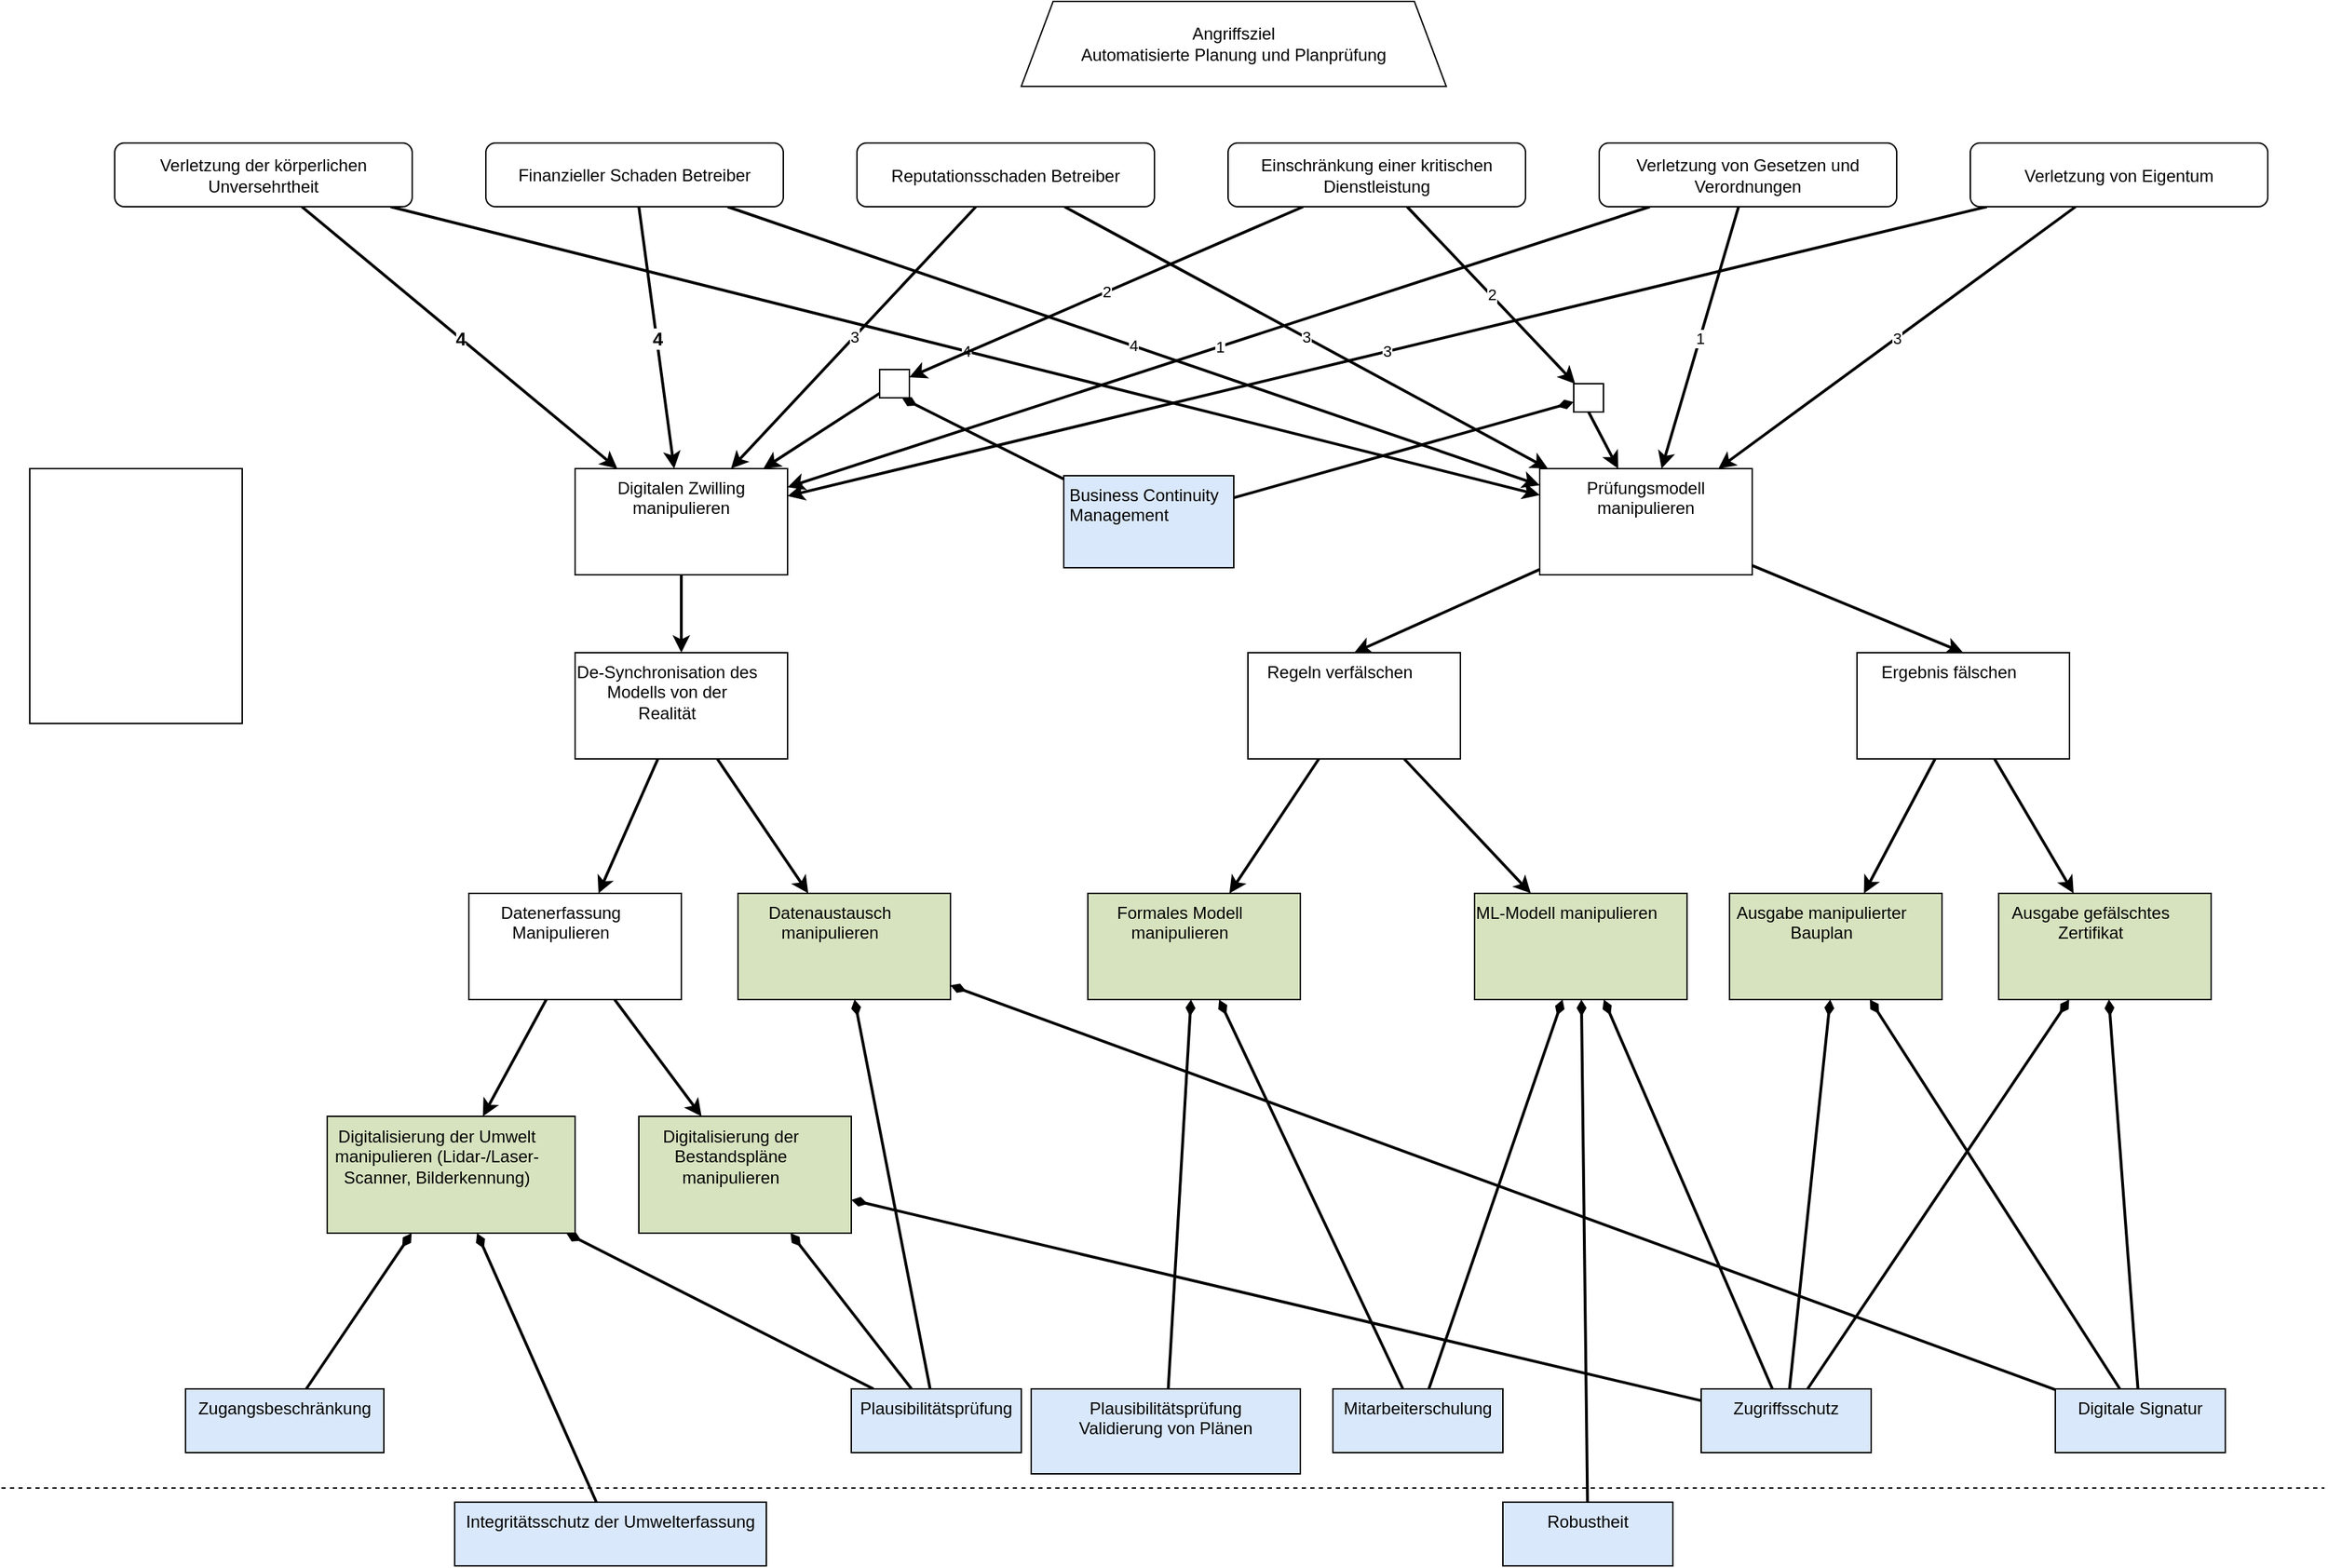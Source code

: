 <mxfile compressed="false" version="22.1.16" type="device">
  <diagram id="zNMCXYOBYckHPa1j1fsk" name="Seite-1">
    <mxGraphModel dx="1434" dy="836" grid="1" gridSize="10" guides="1" tooltips="1" connect="1" arrows="1" fold="1" page="1" pageScale="1" pageWidth="827" pageHeight="1169" math="0" shadow="0">
      <root>
        <object tooltip="" id="0">
          <ag_global_attributes>
            <ag_global_attribute name="Resources" value="" iconName="hammer" min="0" max="5" />
            <ag_global_attribute name="Knowledge" value="" iconName="lightbulb" min="0" max="5" />
            <ag_global_attribute name="Location" value="" iconName="map_pin_ellipse" min="0" max="1" />
            <ag_global_attribute name="Impact" value="" iconName="flame" min="0" max="5" />
          </ag_global_attributes>
          <ag_attributes />
          <ag_computed_attributes />
          <ag_aggregation_functions>
            <ag_aggregation_function name="default" id="6b1d22791hih8" default="activity_w;link" fn="function (collection) { &#xa;    var result = null; &#xa;    if (collection.childAttributes.length == 1) { &#xa;        result = collection.childAttributes[0].attributes;&#xa;        result._marking = collection.childAttributes[0].id;&#xa;    } else { &#xa;        var candidates = []; &#xa;        var worstValue = 0; &#xa;        collection.childAttributes.forEach(function(child) { &#xa;            var value = parseInt(child.computedAttribute); &#xa;            if (value &gt; worstValue) { &#xa;                worstValue = value; &#xa;                candidates = []; &#xa;                candidates.push(child); &#xa;            } else if (value == worstValue) { &#xa;                candidates.push(child); &#xa;            } &#xa;        }); &#xa;        var tiebreaker = function(candidates, name, max) { &#xa;            var min_value = max; &#xa;            candidates.forEach(function(node) { &#xa;                min_value = Math.min(min_value, node.attributes[name]); &#xa;            }); &#xa;            result = []; &#xa;            candidates.forEach(function(node) { &#xa;                if (node.attributes[name] == min_value) { &#xa;                    result.push(node); &#xa;                } &#xa;            }); &#xa;            return result; &#xa;        }; &#xa;        if (candidates.length &gt; 1) { &#xa;            candidates = tiebreaker(candidates, &quot;Resources&quot;, collection.globalAttributes[&quot;Resources&quot;].max); &#xa;            if (candidates.length &gt; 1) { &#xa;                candidates = tiebreaker(candidates, &quot;Knowledge&quot;, collection.globalAttributes[&quot;Knowledge&quot;].max); &#xa;            } &#xa;        } &#xa;        result = candidates[0].attributes;&#xa;        result._marking = candidates[0].id;&#xa;    } &#xa;    return result; &#xa;}" />
            <ag_aggregation_function name="AND" id="gf0d4f199018" default="and" fn="function (collection) { &#xa;    var result = {}; &#xa;    var ids = [];&#xa;    collection.childAttributes.forEach(function(child) { &#xa;    for (var attribute in child.attributes) { &#xa;            if (attribute in result) { &#xa;                result[attribute] += parseInt(child.attributes[attribute]); &#xa;            } else { &#xa;                result[attribute] = parseInt(child.attributes[attribute]); &#xa;            } &#xa;        }&#xa;        ids.push(child.id);&#xa;    }); &#xa;    for (var attribute in result) { &#xa;        if (attribute in collection.globalAttributes) { &#xa;            result[attribute] = Math.min(collection.globalAttributes[attribute].max, result[attribute]); &#xa;        } &#xa;    }&#xa;    result._marking = ids.join(&quot;;&quot;);&#xa;    return result; &#xa;}" />
            <ag_aggregation_function name="Security Control" id="73f575i0ghij5" default="activity_g;activity_y" fn="function (collection) { &#xa;    var result = {}; &#xa;    for (var attribute in collection.localAttributes) { &#xa;        result[attribute] = parseInt(collection.localAttributes[attribute]); &#xa;    } &#xa;    collection.childAttributes.forEach(function(child) { &#xa;        for (var attribute in child.attributes) { &#xa;            if (attribute in collection.globalAttributes) { &#xa;                if (attribute in result) { &#xa;                    result[attribute] += parseInt(child.attributes[attribute]); &#xa;                } &#xa;            } &#xa;        } &#xa;    }); &#xa;    for (var attribute in result) { &#xa;        if (attribute in collection.globalAttributes) { &#xa;            result[attribute] = Math.min(collection.globalAttributes[attribute].max, result[attribute]); &#xa;        } &#xa;    } &#xa;    return result; &#xa;}" />
            <ag_aggregation_function name="Risk" id="egf49jfgj408" default="consequence" fn="function (collection) {  &#xa;    var maxRisk = &quot;L&quot;; &#xa;    var matrix = [ &#xa;        [&quot;L&quot;, &quot;L&quot;, &quot;L&quot;, &quot;L&quot;, &quot;L&quot;], &#xa;        [&quot;L&quot;, &quot;L&quot;, &quot;M&quot;, &quot;M&quot;, &quot;M&quot;], &#xa;        [&quot;L&quot;, &quot;M&quot;, &quot;M&quot;, &quot;S&quot;, &quot;S&quot;], &#xa;        [&quot;L&quot;, &quot;M&quot;, &quot;S&quot;, &quot;V&quot;, &quot;V&quot;], &#xa;        [&quot;L&quot;, &quot;M&quot;, &quot;S&quot;, &quot;V&quot;, &quot;V&quot;], &#xa;    ];&#xa;    var updatedImpacts = [];&#xa;    var ids = [];&#xa; &#xa;    var compareRisk = function(risk1, risk2) { &#xa;        /*&#xa;        * Returns:&#xa;        *  - Null: if one of the parameters is not a character representing a risk&#xa;        *  - Negativ integer: if risk1 &lt; risk2&#xa;        *  - Zero: if risks are equal&#xa;        *  - Positive integer: if risk1 &gt; risk2&#xa;        */&#xa;        var values = [&quot;L&quot;, &quot;M&quot;, &quot;S&quot;, &quot;V&quot;]; &#xa;        var index_risk1 = values.indexOf(risk1); &#xa;        var index_risk2 = values.indexOf(risk2); &#xa; &#xa;        if (index_risk1 == -1 || index_risk2 == -1) { &#xa;            return null; &#xa;        } &#xa;        return index_risk1 - index_risk2; &#xa; &#xa;    } &#xa;     &#xa;    collection.childAttributes.forEach(function(child) {  &#xa;        var impact = 1;  &#xa;        if (child.edgeWeight !== null) {  &#xa;            impact = parseInt(child.edgeWeight);  &#xa;        }&#xa;        var _impact = parseInt(child.attributes._impact) || 0;&#xa;        impact = Math.max(impact - _impact, 1);&#xa;        updatedImpacts.push(child.id + &#39;:&#39; + impact);&#xa;        var af = parseInt(child.computedAttribute) || parseInt(child.attributes._af);&#xa;        risk = matrix[af - 1][impact - 1];&#xa;        result = compareRisk(risk, maxRisk);&#xa;        if (result &gt; 0) { &#xa;            maxRisk = risk;&#xa;            ids = [child.id];&#xa;        } else if (result == 0){&#xa;            ids.push(child.id);&#xa;        }&#xa;    });  &#xa;  &#xa;    var result = {&#39;_risk&#39;: maxRisk, &quot;_marking&quot;: ids.join(&quot;;&quot;)};&#xa;    if (updatedImpacts.length &gt; 0) {&#xa;        result._weight = updatedImpacts.join(&#39;;&#39;);&#xa;    }&#xa;    return result;&#xa;}" />
            <ag_aggregation_function name="Impact" id="397423adceb0f" default="" fn="function(collection) {&#xa;    var impact = 0;&#xa;    var result = {}&#xa;    &#xa;    collection.childAttributes.forEach(function(child) {&#xa;        if (&quot;Impact&quot; in child.attributes) {&#xa;            impact += parseInt(child.attributes[&quot;Impact&quot;]);&#xa;        } else if (&quot;Resources&quot; in child.attributes &amp;&amp; &quot;Knowledge&quot; in child.attributes &amp;&amp; &quot;Location&quot; in child.attributes) {&#xa;            result._af = child.computedAttribute&#xa;            result._marking = child.id;&#xa;        }&#xa;    });&#xa;    result._impact = Math.min(impact, collection.globalAttributes[&quot;Impact&quot;].max);&#xa;    &#xa;    return result;&#xa;}" />
          </ag_aggregation_functions>
          <ag_computed_attributes_functions>
            <ag_computed_attributes_function name="default" id="dbg60ff69g9a" default="activity_w;activity_g;activity_y" fn="function (collection) { &#xa;    var colorMatrix = {&#xa;        5: {&quot;fillColor&quot;: &quot;#cc0000&quot;, &quot;fontColor&quot;: &quot;#ffffff&quot;},&#xa;        4: {&quot;fillColor&quot;: &quot;#ff4000&quot;, &quot;fontColor&quot;: &quot;#ffffff&quot;},&#xa;        3: {&quot;fillColor&quot;: &quot;#ffdd00&quot;, &quot;fontColor&quot;: &quot;#000000&quot;},&#xa;        2: {&quot;fillColor&quot;: &quot;#d4ff00&quot;, &quot;fontColor&quot;: &quot;#000000&quot;},&#xa;        1: {&quot;fillColor&quot;: &quot;#40ff00&quot;, &quot;fontColor&quot;: &quot;#000000&quot;}&#xa;    }&#xa;    var matrix = [ &#xa;        [5, 5, 4, 3, 2], &#xa;        [5, 4, 4, 3, 2], &#xa;        [5, 4, 4, 3, 2], &#xa;        [4, 3, 3, 2, 1], &#xa;        [3, 2, 2, 1, 1], &#xa;    ];&#xa;    var result = {};&#xa;    &#xa;    if (&quot;Knowledge&quot; in collection.cellAttributes &amp;&amp; &quot;Resources&quot; in collection.cellAttributes) {&#xa;        var knowledgeIndex = parseInt(collection.cellAttributes[&quot;Knowledge&quot;]) - 1; &#xa;        var resourcesIndex = parseInt(collection.cellAttributes[&quot;Resources&quot;]) - 1;&#xa;        &#xa;        var value = Math.min(5, &#xa;            Math.max(collection.globalAttributes[&quot;Location&quot;].max, &#xa;                Math.max( matrix[knowledgeIndex][resourcesIndex] - parseInt(collection.cellAttributes[&quot;Location&quot;])) &#xa;            ));&#xa;        result = colorMatrix[value] || result;&#xa;        result[&quot;value&quot;] = value;&#xa;    }&#xa;    &#xa;    return result;&#xa;}" />
            <ag_computed_attributes_function name="Risk" id="6c831697g9i0a" default="" fn="function(collection){&#xa;    var riskMatrix = {&#xa;        &quot;V&quot;: {&quot;fillColor&quot;: &quot;#cc0000&quot;, &quot;fontColor&quot;: &quot;#ffffff&quot;},&#xa;        &quot;S&quot;: {&quot;fillColor&quot;: &quot;#ff4000&quot;, &quot;fontColor&quot;: &quot;#ffffff&quot;},&#xa;        &quot;M&quot;: {&quot;fillColor&quot;: &quot;#ffdd00&quot;, &quot;fontColor&quot;: &quot;#000000&quot;},&#xa;        &quot;L&quot;: {&quot;fillColor&quot;: &quot;#40ff00&quot;, &quot;fontColor&quot;: &quot;#000000&quot;},&#xa;    };&#xa;    var result = {};&#xa;    &#xa;    if (&quot;_risk&quot; in collection.cellAttributes) {&#xa;        var risk = collection.cellAttributes[&quot;_risk&quot;];&#xa;        result = riskMatrix[risk] || result;&#xa;        result[&quot;value&quot;] = risk;&#xa;    }&#xa;    &#xa;    return result; &#xa;}" />
          </ag_computed_attributes_functions>
          <mxCell />
        </object>
        <object tooltip="" id="1">
          <ag_attributes />
          <ag_computed_attributes />
          <mxCell parent="0" />
        </object>
        <object label="Angriffsziel&#xa;Automatisierte Planung und Planprüfung" id="-ZSPk6_3D4UuBSjLZNT9-1">
          <ag_attributes />
          <ag_computed_attributes />
          <mxCell style="whiteSpace=wrap;shape=trapezoid;size=0.075;" parent="1" vertex="1">
            <mxGeometry x="730" y="20" width="300" height="60" as="geometry" />
          </mxCell>
        </object>
        <object label="4" id="-ZSPk6_3D4UuBSjLZNT9-7">
          <ag_attributes />
          <ag_computed_attributes />
          <mxCell style="rounded=0;orthogonalLoop=1;jettySize=auto;html=1;strokeWidth=2;fontSize=13;fontStyle=1;strokeColor=#000000;" parent="1" source="-ZSPk6_3D4UuBSjLZNT9-5" target="-ZSPk6_3D4UuBSjLZNT9-6" edge="1">
            <mxGeometry relative="1" as="geometry" />
          </mxCell>
        </object>
        <object label="4" id="4FoC0Xb7QVFsULFS3Stp-19">
          <ag_attributes />
          <ag_computed_attributes />
          <mxCell style="edgeStyle=none;rounded=0;orthogonalLoop=1;jettySize=auto;html=1;strokeWidth=2;strokeColor=#000000;" parent="1" source="-ZSPk6_3D4UuBSjLZNT9-5" target="4FoC0Xb7QVFsULFS3Stp-8" edge="1">
            <mxGeometry relative="1" as="geometry" />
          </mxCell>
        </object>
        <object label="Verletzung der körperlichen Unversehrtheit" id="-ZSPk6_3D4UuBSjLZNT9-5">
          <ag_aggregation_function_reference ag_aggregation_function_reference="egf49jfgj408" />
          <ag_computed_attributes_function_reference ag_computed_attributes_function_reference="6c831697g9i0a" />
          <ag_attributes _risk="L" _marking="-ZSPk6_3D4UuBSjLZNT9-6;4FoC0Xb7QVFsULFS3Stp-8" _weight="-ZSPk6_3D4UuBSjLZNT9-6:4;4FoC0Xb7QVFsULFS3Stp-8:4" />
          <ag_computed_attributes fillColor="#40ff00" fontColor="#000000" value="L" />
          <mxCell style="shape=attackgraphs.node;rounded=1;whiteSpace=wrap;" parent="1" vertex="1">
            <mxGeometry x="90" y="120" width="210" height="45" as="geometry" />
          </mxCell>
        </object>
        <object id="-ZSPk6_3D4UuBSjLZNT9-2">
          <ag_attributes />
          <ag_computed_attributes />
          <mxCell style="rounded=0;orthogonalLoop=1;jettySize=auto;html=1;strokeWidth=2;strokeColor=#000000;" parent="1" source="4FoC0Xb7QVFsULFS3Stp-9" target="-ZSPk6_3D4UuBSjLZNT9-9" edge="1">
            <mxGeometry relative="1" as="geometry">
              <mxPoint x="850" y="390" as="sourcePoint" />
              <mxPoint x="1125" y="660" as="targetPoint" />
            </mxGeometry>
          </mxCell>
        </object>
        <object id="-ZSPk6_3D4UuBSjLZNT9-3">
          <ag_attributes />
          <ag_computed_attributes />
          <mxCell style="edgeStyle=none;rounded=0;orthogonalLoop=1;jettySize=auto;html=1;strokeWidth=2;strokeColor=#000000;" parent="1" source="-ZSPk6_3D4UuBSjLZNT9-6" target="-ZSPk6_3D4UuBSjLZNT9-10" edge="1">
            <mxGeometry relative="1" as="geometry" />
          </mxCell>
        </object>
        <object label="Digitalen Zwilling manipulieren" id="-ZSPk6_3D4UuBSjLZNT9-6">
          <ag_aggregation_function_reference ag_aggregation_function_reference="6b1d22791hih8" />
          <ag_computed_attributes_function_reference ag_computed_attributes_function_reference="dbg60ff69g9a" />
          <ag_attributes label="NaN" Resources="5" Knowledge="5" Location="1" _marking="-ZSPk6_3D4UuBSjLZNT9-10" />
          <ag_computed_attributes fillColor="#40ff00" fontColor="#000000" value="1" />
          <mxCell style="shape=attackgraphs.node;whiteSpace=wrap;verticalAlign=top;" parent="1" vertex="1">
            <mxGeometry x="415" y="350" width="150" height="75" as="geometry" />
          </mxCell>
        </object>
        <object id="pGx4nGiqQ51gGt1jWvF4-18">
          <ag_attributes />
          <ag_computed_attributes />
          <mxCell style="edgeStyle=none;rounded=0;orthogonalLoop=1;jettySize=auto;html=1;strokeWidth=2;startArrow=diamondThin;startFill=1;endArrow=none;endFill=0;strokeColor=#000000;" parent="1" source="-ZSPk6_3D4UuBSjLZNT9-9" target="pGx4nGiqQ51gGt1jWvF4-17" edge="1">
            <mxGeometry relative="1" as="geometry" />
          </mxCell>
        </object>
        <object id="pGx4nGiqQ51gGt1jWvF4-19">
          <ag_attributes />
          <ag_computed_attributes />
          <mxCell style="edgeStyle=none;rounded=0;orthogonalLoop=1;jettySize=auto;html=1;strokeWidth=2;startArrow=diamondThin;startFill=1;endArrow=none;endFill=0;strokeColor=#000000;" parent="1" source="-ZSPk6_3D4UuBSjLZNT9-9" target="VVgaZvm0cS7WgkDVir1b-3" edge="1">
            <mxGeometry relative="1" as="geometry" />
          </mxCell>
        </object>
        <object id="pGx4nGiqQ51gGt1jWvF4-20">
          <ag_attributes />
          <ag_computed_attributes />
          <mxCell style="edgeStyle=none;rounded=0;orthogonalLoop=1;jettySize=auto;html=1;strokeWidth=2;startArrow=diamondThin;startFill=1;endArrow=none;endFill=0;strokeColor=#000000;" parent="1" source="-ZSPk6_3D4UuBSjLZNT9-9" target="pGx4nGiqQ51gGt1jWvF4-16" edge="1">
            <mxGeometry relative="1" as="geometry" />
          </mxCell>
        </object>
        <object label="ML-Modell manipulieren" Resources="4" Knowledge="4" Location="0" id="-ZSPk6_3D4UuBSjLZNT9-9">
          <ag_aggregation_function_reference ag_aggregation_function_reference="73f575i0ghij5" />
          <ag_computed_attributes_function_reference ag_computed_attributes_function_reference="dbg60ff69g9a" />
          <ag_attributes label="NaN" Resources="5" Knowledge="5" Location="0" />
          <ag_computed_attributes fillColor="#40ff00" fontColor="#000000" value="1" />
          <mxCell style="shape=attackgraphs.node;fillColor=#D7E3BF;verticalAlign=top;spacingRight=20;" parent="1" vertex="1">
            <mxGeometry x="1050" y="650" width="150" height="75" as="geometry" />
          </mxCell>
        </object>
        <object id="-ZSPk6_3D4UuBSjLZNT9-17">
          <ag_attributes />
          <ag_computed_attributes />
          <mxCell style="edgeStyle=none;rounded=0;orthogonalLoop=1;jettySize=auto;html=1;strokeWidth=2;strokeColor=#000000;" parent="1" source="-ZSPk6_3D4UuBSjLZNT9-10" target="4FoC0Xb7QVFsULFS3Stp-5" edge="1">
            <mxGeometry relative="1" as="geometry">
              <mxPoint x="450" y="690" as="targetPoint" />
            </mxGeometry>
          </mxCell>
        </object>
        <object id="4FoC0Xb7QVFsULFS3Stp-7">
          <ag_attributes />
          <ag_computed_attributes />
          <mxCell style="rounded=0;orthogonalLoop=1;jettySize=auto;html=1;strokeWidth=2;strokeColor=#000000;" parent="1" source="-ZSPk6_3D4UuBSjLZNT9-10" target="4FoC0Xb7QVFsULFS3Stp-6" edge="1">
            <mxGeometry relative="1" as="geometry">
              <mxPoint x="600" y="660" as="targetPoint" />
            </mxGeometry>
          </mxCell>
        </object>
        <object label="De-Synchronisation des Modells von der Realität" id="-ZSPk6_3D4UuBSjLZNT9-10">
          <ag_aggregation_function_reference ag_aggregation_function_reference="6b1d22791hih8" />
          <ag_computed_attributes_function_reference ag_computed_attributes_function_reference="dbg60ff69g9a" />
          <ag_attributes label="NaN" Resources="5" Knowledge="5" Location="1" _marking="4FoC0Xb7QVFsULFS3Stp-5" />
          <ag_computed_attributes fillColor="#40ff00" fontColor="#000000" value="1" />
          <mxCell style="shape=attackgraphs.node;whiteSpace=wrap;verticalAlign=top;spacingRight=20;" parent="1" vertex="1">
            <mxGeometry x="415" y="480" width="150" height="75" as="geometry" />
          </mxCell>
        </object>
        <object id="pGx4nGiqQ51gGt1jWvF4-6">
          <ag_attributes />
          <ag_computed_attributes />
          <mxCell style="edgeStyle=none;rounded=0;orthogonalLoop=1;jettySize=auto;html=1;strokeWidth=2;startArrow=diamondThin;startFill=1;endArrow=none;endFill=0;strokeColor=#000000;" parent="1" source="-ZSPk6_3D4UuBSjLZNT9-11" target="VVgaZvm0cS7WgkDVir1b-3" edge="1">
            <mxGeometry relative="1" as="geometry" />
          </mxCell>
        </object>
        <object id="pGx4nGiqQ51gGt1jWvF4-11">
          <ag_attributes />
          <ag_computed_attributes />
          <mxCell style="edgeStyle=none;rounded=0;orthogonalLoop=1;jettySize=auto;html=1;strokeWidth=2;startArrow=diamondThin;startFill=1;endArrow=none;endFill=0;strokeColor=#000000;" parent="1" source="-ZSPk6_3D4UuBSjLZNT9-11" target="VVgaZvm0cS7WgkDVir1b-1" edge="1">
            <mxGeometry relative="1" as="geometry" />
          </mxCell>
        </object>
        <object label="Digitalisierung der Bestandspläne manipulieren" Resources="2" Knowledge="3" Location="1" id="-ZSPk6_3D4UuBSjLZNT9-11">
          <ag_aggregation_function_reference ag_aggregation_function_reference="73f575i0ghij5" />
          <ag_computed_attributes_function_reference ag_computed_attributes_function_reference="dbg60ff69g9a" />
          <ag_attributes label="NaN" Resources="5" Knowledge="5" Location="1" />
          <ag_computed_attributes fillColor="#40ff00" fontColor="#000000" value="1" />
          <mxCell style="shape=attackgraphs.node;fillColor=#D7E3BF;whiteSpace=wrap;verticalAlign=top;spacingRight=20;" parent="1" vertex="1">
            <mxGeometry x="460" y="807.5" width="150" height="82.5" as="geometry" />
          </mxCell>
        </object>
        <object id="pGx4nGiqQ51gGt1jWvF4-4">
          <ag_attributes />
          <ag_computed_attributes />
          <mxCell style="rounded=0;orthogonalLoop=1;jettySize=auto;html=1;strokeWidth=2;startArrow=diamondThin;startFill=1;endArrow=none;endFill=0;strokeColor=#000000;" parent="1" source="-ZSPk6_3D4UuBSjLZNT9-13" target="pGx4nGiqQ51gGt1jWvF4-3" edge="1">
            <mxGeometry relative="1" as="geometry" />
          </mxCell>
        </object>
        <object id="pGx4nGiqQ51gGt1jWvF4-7">
          <ag_attributes />
          <ag_computed_attributes />
          <mxCell style="edgeStyle=none;rounded=0;orthogonalLoop=1;jettySize=auto;html=1;strokeWidth=2;startArrow=diamondThin;startFill=1;endArrow=none;endFill=0;strokeColor=#000000;" parent="1" source="-ZSPk6_3D4UuBSjLZNT9-13" target="pGx4nGiqQ51gGt1jWvF4-2" edge="1">
            <mxGeometry relative="1" as="geometry" />
          </mxCell>
        </object>
        <object id="pGx4nGiqQ51gGt1jWvF4-10">
          <ag_attributes />
          <ag_computed_attributes />
          <mxCell style="edgeStyle=none;rounded=0;orthogonalLoop=1;jettySize=auto;html=1;strokeWidth=2;startArrow=diamondThin;startFill=1;endArrow=none;endFill=0;strokeColor=#000000;" parent="1" source="-ZSPk6_3D4UuBSjLZNT9-13" target="VVgaZvm0cS7WgkDVir1b-1" edge="1">
            <mxGeometry relative="1" as="geometry" />
          </mxCell>
        </object>
        <object label="Digitalisierung der Umwelt manipulieren (Lidar-/Laser-Scanner, Bilderkennung)" Resources="3" Knowledge="3" Location="1" id="-ZSPk6_3D4UuBSjLZNT9-13">
          <ag_aggregation_function_reference ag_aggregation_function_reference="73f575i0ghij5" />
          <ag_computed_attributes_function_reference ag_computed_attributes_function_reference="dbg60ff69g9a" />
          <ag_attributes label="NaN" Resources="5" Knowledge="5" Location="1" />
          <ag_computed_attributes fillColor="#40ff00" fontColor="#000000" value="1" />
          <mxCell style="shape=attackgraphs.node;fillColor=#D7E3BF;whiteSpace=wrap;verticalAlign=top;spacingRight=20;" parent="1" vertex="1">
            <mxGeometry x="240" y="807.5" width="175" height="82.5" as="geometry" />
          </mxCell>
        </object>
        <object id="-ZSPk6_3D4UuBSjLZNT9-18">
          <ag_attributes />
          <ag_computed_attributes />
          <mxCell style="edgeStyle=none;rounded=0;orthogonalLoop=1;jettySize=auto;html=1;strokeWidth=2;strokeColor=#000000;" parent="1" source="4FoC0Xb7QVFsULFS3Stp-5" target="-ZSPk6_3D4UuBSjLZNT9-11" edge="1">
            <mxGeometry relative="1" as="geometry">
              <mxPoint x="418.636" y="800" as="sourcePoint" />
            </mxGeometry>
          </mxCell>
        </object>
        <object id="-ZSPk6_3D4UuBSjLZNT9-19">
          <ag_attributes />
          <ag_computed_attributes />
          <mxCell style="edgeStyle=none;rounded=0;orthogonalLoop=1;jettySize=auto;html=1;strokeWidth=2;strokeColor=#000000;" parent="1" source="4FoC0Xb7QVFsULFS3Stp-5" target="-ZSPk6_3D4UuBSjLZNT9-13" edge="1">
            <mxGeometry relative="1" as="geometry">
              <mxPoint x="453" y="800" as="sourcePoint" />
            </mxGeometry>
          </mxCell>
        </object>
        <object label="4" id="-ZSPk6_3D4UuBSjLZNT9-27">
          <ag_attributes />
          <ag_computed_attributes />
          <mxCell style="edgeStyle=none;rounded=0;orthogonalLoop=1;jettySize=auto;html=1;strokeWidth=2;fontSize=13;startArrow=none;startFill=0;endArrow=classic;endFill=1;fontStyle=1;strokeColor=#000000;" parent="1" source="-ZSPk6_3D4UuBSjLZNT9-26" target="-ZSPk6_3D4UuBSjLZNT9-6" edge="1">
            <mxGeometry relative="1" as="geometry" />
          </mxCell>
        </object>
        <object label="4" id="4FoC0Xb7QVFsULFS3Stp-20">
          <ag_attributes />
          <ag_computed_attributes />
          <mxCell style="edgeStyle=none;rounded=0;orthogonalLoop=1;jettySize=auto;html=1;strokeWidth=2;strokeColor=#000000;" parent="1" source="-ZSPk6_3D4UuBSjLZNT9-26" target="4FoC0Xb7QVFsULFS3Stp-8" edge="1">
            <mxGeometry relative="1" as="geometry" />
          </mxCell>
        </object>
        <object label="Finanzieller Schaden Betreiber" id="-ZSPk6_3D4UuBSjLZNT9-26">
          <ag_aggregation_function_reference ag_aggregation_function_reference="egf49jfgj408" />
          <ag_computed_attributes_function_reference ag_computed_attributes_function_reference="6c831697g9i0a" />
          <ag_attributes _risk="L" _marking="-ZSPk6_3D4UuBSjLZNT9-6;4FoC0Xb7QVFsULFS3Stp-8" _weight="-ZSPk6_3D4UuBSjLZNT9-6:4;4FoC0Xb7QVFsULFS3Stp-8:4" />
          <ag_computed_attributes fillColor="#40ff00" fontColor="#000000" value="L" />
          <mxCell style="shape=attackgraphs.node;rounded=1;whiteSpace=wrap;" parent="1" vertex="1">
            <mxGeometry x="352" y="120" width="210" height="45" as="geometry" />
          </mxCell>
        </object>
        <object id="g8WqiLtUgzYV8B5UEu1g-1">
          <ag_global_attributes>
            <ag_global_attribute name="Resources" value="" iconName="hammer" min="0" max="5" />
            <ag_global_attribute name="Knowledge" value="" iconName="lightbulb" min="0" max="5" />
            <ag_global_attribute name="Location" value="" iconName="map_pin_ellipse" min="0" max="1" />
          </ag_global_attributes>
          <ag_attributes />
          <ag_computed_attributes />
          <mxCell style="shape=attackgraphs.iconLegend;" parent="1" vertex="1">
            <mxGeometry x="30" y="350" width="150" height="180" as="geometry" />
          </mxCell>
        </object>
        <object label="3" id="4FoC0Xb7QVFsULFS3Stp-21">
          <ag_attributes />
          <ag_computed_attributes />
          <mxCell style="edgeStyle=none;rounded=0;orthogonalLoop=1;jettySize=auto;html=1;strokeWidth=2;strokeColor=#000000;" parent="1" source="4FoC0Xb7QVFsULFS3Stp-1" target="-ZSPk6_3D4UuBSjLZNT9-6" edge="1">
            <mxGeometry relative="1" as="geometry" />
          </mxCell>
        </object>
        <object label="3" id="4FoC0Xb7QVFsULFS3Stp-22">
          <ag_attributes />
          <ag_computed_attributes />
          <mxCell style="edgeStyle=none;rounded=0;orthogonalLoop=1;jettySize=auto;html=1;strokeWidth=2;strokeColor=#000000;" parent="1" source="4FoC0Xb7QVFsULFS3Stp-1" target="4FoC0Xb7QVFsULFS3Stp-8" edge="1">
            <mxGeometry relative="1" as="geometry" />
          </mxCell>
        </object>
        <object label="Reputationsschaden Betreiber" id="4FoC0Xb7QVFsULFS3Stp-1">
          <ag_aggregation_function_reference ag_aggregation_function_reference="egf49jfgj408" />
          <ag_computed_attributes_function_reference ag_computed_attributes_function_reference="6c831697g9i0a" />
          <ag_attributes _risk="L" _marking="-ZSPk6_3D4UuBSjLZNT9-6;4FoC0Xb7QVFsULFS3Stp-8" _weight="-ZSPk6_3D4UuBSjLZNT9-6:3;4FoC0Xb7QVFsULFS3Stp-8:3" />
          <ag_computed_attributes fillColor="#40ff00" fontColor="#000000" value="L" />
          <mxCell style="shape=attackgraphs.node;rounded=1" parent="1" vertex="1">
            <mxGeometry x="614" y="120" width="210" height="45" as="geometry" />
          </mxCell>
        </object>
        <object label="2" id="4FoC0Xb7QVFsULFS3Stp-23">
          <ag_attributes />
          <ag_computed_attributes />
          <mxCell style="edgeStyle=none;rounded=0;orthogonalLoop=1;jettySize=auto;html=1;strokeWidth=2;strokeColor=#000000;" parent="1" source="4FoC0Xb7QVFsULFS3Stp-2" target="pGx4nGiqQ51gGt1jWvF4-28" edge="1">
            <mxGeometry relative="1" as="geometry" />
          </mxCell>
        </object>
        <object label="2" id="4FoC0Xb7QVFsULFS3Stp-24">
          <ag_attributes />
          <ag_computed_attributes />
          <mxCell style="edgeStyle=none;rounded=0;orthogonalLoop=1;jettySize=auto;html=1;strokeWidth=2;strokeColor=#000000;" parent="1" source="4FoC0Xb7QVFsULFS3Stp-2" target="pGx4nGiqQ51gGt1jWvF4-31" edge="1">
            <mxGeometry relative="1" as="geometry">
              <mxPoint x="880" y="200" as="sourcePoint" />
            </mxGeometry>
          </mxCell>
        </object>
        <object label="Einschränkung einer kritischen Dienstleistung" id="4FoC0Xb7QVFsULFS3Stp-2">
          <ag_aggregation_function_reference ag_aggregation_function_reference="egf49jfgj408" />
          <ag_computed_attributes_function_reference ag_computed_attributes_function_reference="6c831697g9i0a" />
          <ag_attributes _risk="L" _marking="pGx4nGiqQ51gGt1jWvF4-28;pGx4nGiqQ51gGt1jWvF4-31" _weight="pGx4nGiqQ51gGt1jWvF4-28:1;pGx4nGiqQ51gGt1jWvF4-31:1" />
          <ag_computed_attributes fillColor="#40ff00" fontColor="#000000" value="L" />
          <mxCell style="shape=attackgraphs.node;rounded=1;whiteSpace=wrap;" parent="1" vertex="1">
            <mxGeometry x="876" y="120" width="210" height="45" as="geometry" />
          </mxCell>
        </object>
        <object label="1" id="4FoC0Xb7QVFsULFS3Stp-25">
          <ag_attributes />
          <ag_computed_attributes />
          <mxCell style="edgeStyle=none;rounded=0;orthogonalLoop=1;jettySize=auto;html=1;strokeWidth=2;strokeColor=#000000;" parent="1" source="4FoC0Xb7QVFsULFS3Stp-3" target="4FoC0Xb7QVFsULFS3Stp-8" edge="1">
            <mxGeometry relative="1" as="geometry" />
          </mxCell>
        </object>
        <object label="1" id="4FoC0Xb7QVFsULFS3Stp-26">
          <ag_attributes />
          <ag_computed_attributes />
          <mxCell style="edgeStyle=none;rounded=0;orthogonalLoop=1;jettySize=auto;html=1;strokeWidth=2;strokeColor=#000000;" parent="1" source="4FoC0Xb7QVFsULFS3Stp-3" target="-ZSPk6_3D4UuBSjLZNT9-6" edge="1">
            <mxGeometry relative="1" as="geometry" />
          </mxCell>
        </object>
        <object label="Verletzung von Gesetzen und Verordnungen" id="4FoC0Xb7QVFsULFS3Stp-3">
          <ag_aggregation_function_reference ag_aggregation_function_reference="egf49jfgj408" />
          <ag_computed_attributes_function_reference ag_computed_attributes_function_reference="6c831697g9i0a" />
          <ag_attributes _risk="L" _marking="4FoC0Xb7QVFsULFS3Stp-8;-ZSPk6_3D4UuBSjLZNT9-6" _weight="4FoC0Xb7QVFsULFS3Stp-8:1;-ZSPk6_3D4UuBSjLZNT9-6:1" />
          <ag_computed_attributes fillColor="#40ff00" fontColor="#000000" value="L" />
          <mxCell style="shape=attackgraphs.node;rounded=1;whiteSpace=wrap;" parent="1" vertex="1">
            <mxGeometry x="1138" y="120" width="210" height="45" as="geometry" />
          </mxCell>
        </object>
        <object label="3" id="4FoC0Xb7QVFsULFS3Stp-27">
          <ag_attributes />
          <ag_computed_attributes />
          <mxCell style="edgeStyle=none;rounded=0;orthogonalLoop=1;jettySize=auto;html=1;strokeWidth=2;strokeColor=#000000;" parent="1" source="4FoC0Xb7QVFsULFS3Stp-4" target="4FoC0Xb7QVFsULFS3Stp-8" edge="1">
            <mxGeometry relative="1" as="geometry" />
          </mxCell>
        </object>
        <object label="3" id="4FoC0Xb7QVFsULFS3Stp-28">
          <ag_attributes />
          <ag_computed_attributes />
          <mxCell style="edgeStyle=none;rounded=0;orthogonalLoop=1;jettySize=auto;html=1;strokeWidth=2;strokeColor=#000000;" parent="1" source="4FoC0Xb7QVFsULFS3Stp-4" target="-ZSPk6_3D4UuBSjLZNT9-6" edge="1">
            <mxGeometry relative="1" as="geometry" />
          </mxCell>
        </object>
        <object label="Verletzung von Eigentum" id="4FoC0Xb7QVFsULFS3Stp-4">
          <ag_aggregation_function_reference ag_aggregation_function_reference="egf49jfgj408" />
          <ag_computed_attributes_function_reference ag_computed_attributes_function_reference="6c831697g9i0a" />
          <ag_attributes _risk="L" _marking="4FoC0Xb7QVFsULFS3Stp-8;-ZSPk6_3D4UuBSjLZNT9-6" _weight="4FoC0Xb7QVFsULFS3Stp-8:3;-ZSPk6_3D4UuBSjLZNT9-6:3" />
          <ag_computed_attributes fillColor="#40ff00" fontColor="#000000" value="L" />
          <mxCell style="shape=attackgraphs.node;rounded=1" parent="1" vertex="1">
            <mxGeometry x="1400" y="120" width="210" height="45" as="geometry" />
          </mxCell>
        </object>
        <object label="Datenerfassung Manipulieren" id="4FoC0Xb7QVFsULFS3Stp-5">
          <ag_aggregation_function_reference ag_aggregation_function_reference="6b1d22791hih8" />
          <ag_computed_attributes_function_reference ag_computed_attributes_function_reference="dbg60ff69g9a" />
          <ag_attributes label="NaN" Resources="5" Knowledge="5" Location="1" _marking="-ZSPk6_3D4UuBSjLZNT9-11" />
          <ag_computed_attributes fillColor="#40ff00" fontColor="#000000" value="1" />
          <mxCell style="shape=attackgraphs.node;whiteSpace=wrap;verticalAlign=top;spacingRight=20;" parent="1" vertex="1">
            <mxGeometry x="340" y="650" width="150" height="75" as="geometry" />
          </mxCell>
        </object>
        <object id="pGx4nGiqQ51gGt1jWvF4-9">
          <ag_attributes />
          <ag_computed_attributes />
          <mxCell style="edgeStyle=none;rounded=0;orthogonalLoop=1;jettySize=auto;html=1;strokeWidth=2;startArrow=diamondThin;startFill=1;endArrow=none;endFill=0;strokeColor=#000000;" parent="1" source="4FoC0Xb7QVFsULFS3Stp-6" target="VVgaZvm0cS7WgkDVir1b-1" edge="1">
            <mxGeometry relative="1" as="geometry" />
          </mxCell>
        </object>
        <object id="pGx4nGiqQ51gGt1jWvF4-14">
          <ag_attributes />
          <ag_computed_attributes />
          <mxCell style="edgeStyle=none;rounded=0;orthogonalLoop=1;jettySize=auto;html=1;strokeWidth=2;startArrow=diamondThin;startFill=1;endArrow=none;endFill=0;strokeColor=#000000;" parent="1" source="4FoC0Xb7QVFsULFS3Stp-6" target="pGx4nGiqQ51gGt1jWvF4-13" edge="1">
            <mxGeometry relative="1" as="geometry" />
          </mxCell>
        </object>
        <object label="Datenaustausch manipulieren" Resources="1" Knowledge="3" Location="0" id="4FoC0Xb7QVFsULFS3Stp-6">
          <ag_aggregation_function_reference ag_aggregation_function_reference="73f575i0ghij5" />
          <ag_computed_attributes_function_reference ag_computed_attributes_function_reference="dbg60ff69g9a" />
          <ag_attributes label="NaN" Resources="5" Knowledge="5" Location="1" />
          <ag_computed_attributes fillColor="#40ff00" fontColor="#000000" value="1" />
          <mxCell style="shape=attackgraphs.node;fillColor=#D7E3BF;whiteSpace=wrap;verticalAlign=top;spacingRight=20;" parent="1" vertex="1">
            <mxGeometry x="530" y="650" width="150" height="75" as="geometry" />
          </mxCell>
        </object>
        <object id="4FoC0Xb7QVFsULFS3Stp-15">
          <ag_attributes />
          <ag_computed_attributes />
          <mxCell style="edgeStyle=none;rounded=0;orthogonalLoop=1;jettySize=auto;html=1;strokeWidth=2;entryX=0.5;entryY=0;entryDx=0;entryDy=0;strokeColor=#000000;" parent="1" source="4FoC0Xb7QVFsULFS3Stp-8" target="4FoC0Xb7QVFsULFS3Stp-9" edge="1">
            <mxGeometry relative="1" as="geometry" />
          </mxCell>
        </object>
        <object id="4FoC0Xb7QVFsULFS3Stp-16">
          <ag_attributes />
          <ag_computed_attributes />
          <mxCell style="edgeStyle=none;rounded=0;orthogonalLoop=1;jettySize=auto;html=1;strokeWidth=2;entryX=0.5;entryY=0;entryDx=0;entryDy=0;strokeColor=#000000;" parent="1" source="4FoC0Xb7QVFsULFS3Stp-8" target="4FoC0Xb7QVFsULFS3Stp-10" edge="1">
            <mxGeometry relative="1" as="geometry" />
          </mxCell>
        </object>
        <object label="Prüfungsmodell manipulieren" id="4FoC0Xb7QVFsULFS3Stp-8">
          <ag_aggregation_function_reference ag_aggregation_function_reference="6b1d22791hih8" />
          <ag_computed_attributes_function_reference ag_computed_attributes_function_reference="dbg60ff69g9a" />
          <ag_attributes label="NaN" Resources="5" Knowledge="5" Location="0" _marking="4FoC0Xb7QVFsULFS3Stp-9" />
          <ag_computed_attributes fillColor="#40ff00" fontColor="#000000" value="1" />
          <mxCell style="shape=attackgraphs.node;whiteSpace=wrap;verticalAlign=top;" parent="1" vertex="1">
            <mxGeometry x="1096" y="350" width="150" height="75" as="geometry" />
          </mxCell>
        </object>
        <object id="4FoC0Xb7QVFsULFS3Stp-14">
          <ag_attributes />
          <ag_computed_attributes />
          <mxCell style="edgeStyle=none;rounded=0;orthogonalLoop=1;jettySize=auto;html=1;strokeWidth=2;strokeColor=#000000;" parent="1" source="4FoC0Xb7QVFsULFS3Stp-9" target="4FoC0Xb7QVFsULFS3Stp-11" edge="1">
            <mxGeometry relative="1" as="geometry" />
          </mxCell>
        </object>
        <object label="Regeln verfälschen" id="4FoC0Xb7QVFsULFS3Stp-9">
          <ag_aggregation_function_reference ag_aggregation_function_reference="6b1d22791hih8" />
          <ag_computed_attributes_function_reference ag_computed_attributes_function_reference="dbg60ff69g9a" />
          <ag_attributes label="NaN" Resources="5" Knowledge="5" Location="0" _marking="-ZSPk6_3D4UuBSjLZNT9-9" />
          <ag_computed_attributes fillColor="#40ff00" fontColor="#000000" value="1" />
          <mxCell style="shape=attackgraphs.node;verticalAlign=top;spacingRight=20;" parent="1" vertex="1">
            <mxGeometry x="890" y="480" width="150" height="75" as="geometry" />
          </mxCell>
        </object>
        <object id="4FoC0Xb7QVFsULFS3Stp-17">
          <ag_attributes />
          <ag_computed_attributes />
          <mxCell style="edgeStyle=none;rounded=0;orthogonalLoop=1;jettySize=auto;html=1;strokeWidth=2;strokeColor=#000000;" parent="1" source="4FoC0Xb7QVFsULFS3Stp-10" target="4FoC0Xb7QVFsULFS3Stp-12" edge="1">
            <mxGeometry relative="1" as="geometry" />
          </mxCell>
        </object>
        <object id="4FoC0Xb7QVFsULFS3Stp-18">
          <ag_attributes />
          <ag_computed_attributes />
          <mxCell style="edgeStyle=none;rounded=0;orthogonalLoop=1;jettySize=auto;html=1;strokeWidth=2;strokeColor=#000000;" parent="1" source="4FoC0Xb7QVFsULFS3Stp-10" target="4FoC0Xb7QVFsULFS3Stp-13" edge="1">
            <mxGeometry relative="1" as="geometry" />
          </mxCell>
        </object>
        <object label="Ergebnis fälschen" id="4FoC0Xb7QVFsULFS3Stp-10">
          <ag_aggregation_function_reference ag_aggregation_function_reference="6b1d22791hih8" />
          <ag_computed_attributes_function_reference ag_computed_attributes_function_reference="dbg60ff69g9a" />
          <ag_attributes label="NaN" Resources="5" Knowledge="5" Location="1" _marking="4FoC0Xb7QVFsULFS3Stp-12" />
          <ag_computed_attributes fillColor="#40ff00" fontColor="#000000" value="1" />
          <mxCell style="shape=attackgraphs.node;verticalAlign=top;spacingRight=20;" parent="1" vertex="1">
            <mxGeometry x="1320" y="480" width="150" height="75" as="geometry" />
          </mxCell>
        </object>
        <object id="pGx4nGiqQ51gGt1jWvF4-21">
          <ag_attributes />
          <ag_computed_attributes />
          <mxCell style="edgeStyle=none;rounded=0;orthogonalLoop=1;jettySize=auto;html=1;strokeWidth=2;startArrow=diamondThin;startFill=1;endArrow=none;endFill=0;strokeColor=#000000;" parent="1" source="4FoC0Xb7QVFsULFS3Stp-11" target="pGx4nGiqQ51gGt1jWvF4-17" edge="1">
            <mxGeometry relative="1" as="geometry" />
          </mxCell>
        </object>
        <object id="pGx4nGiqQ51gGt1jWvF4-22">
          <ag_attributes />
          <ag_computed_attributes />
          <mxCell style="edgeStyle=none;rounded=0;orthogonalLoop=1;jettySize=auto;html=1;strokeWidth=2;startArrow=diamondThin;startFill=1;endArrow=none;endFill=0;strokeColor=#000000;" parent="1" source="4FoC0Xb7QVFsULFS3Stp-11" target="VVgaZvm0cS7WgkDVir1b-2" edge="1">
            <mxGeometry relative="1" as="geometry" />
          </mxCell>
        </object>
        <object label="Formales Modell manipulieren" Resources="3" Knowledge="4" Location="0" id="4FoC0Xb7QVFsULFS3Stp-11">
          <ag_aggregation_function_reference ag_aggregation_function_reference="73f575i0ghij5" />
          <ag_computed_attributes_function_reference ag_computed_attributes_function_reference="dbg60ff69g9a" />
          <ag_attributes label="NaN" Resources="5" Knowledge="5" Location="0" />
          <ag_computed_attributes fillColor="#40ff00" fontColor="#000000" value="1" />
          <mxCell style="shape=attackgraphs.node;fillColor=#D7E3BF;whiteSpace=wrap;verticalAlign=top;spacingRight=20;" parent="1" vertex="1">
            <mxGeometry x="777" y="650" width="150" height="75" as="geometry" />
          </mxCell>
        </object>
        <object id="pGx4nGiqQ51gGt1jWvF4-23">
          <ag_attributes />
          <ag_computed_attributes />
          <mxCell style="edgeStyle=none;rounded=0;orthogonalLoop=1;jettySize=auto;html=1;strokeWidth=2;startArrow=diamondThin;startFill=1;endArrow=none;endFill=0;strokeColor=#000000;" parent="1" source="4FoC0Xb7QVFsULFS3Stp-12" target="VVgaZvm0cS7WgkDVir1b-3" edge="1">
            <mxGeometry relative="1" as="geometry" />
          </mxCell>
        </object>
        <object id="pGx4nGiqQ51gGt1jWvF4-25">
          <ag_attributes />
          <ag_computed_attributes />
          <mxCell style="edgeStyle=none;rounded=0;orthogonalLoop=1;jettySize=auto;html=1;strokeWidth=2;startArrow=diamondThin;startFill=1;endArrow=none;endFill=0;strokeColor=#000000;" parent="1" source="4FoC0Xb7QVFsULFS3Stp-12" target="pGx4nGiqQ51gGt1jWvF4-13" edge="1">
            <mxGeometry relative="1" as="geometry" />
          </mxCell>
        </object>
        <object label="Ausgabe manipulierter Bauplan" Resources="3" Knowledge="4" Location="0" id="4FoC0Xb7QVFsULFS3Stp-12">
          <ag_aggregation_function_reference ag_aggregation_function_reference="73f575i0ghij5" />
          <ag_computed_attributes_function_reference ag_computed_attributes_function_reference="dbg60ff69g9a" />
          <ag_attributes label="NaN" Resources="5" Knowledge="5" Location="1" />
          <ag_computed_attributes fillColor="#40ff00" fontColor="#000000" value="1" />
          <mxCell style="shape=attackgraphs.node;fillColor=#D7E3BF;whiteSpace=wrap;verticalAlign=top;spacingRight=20;" parent="1" vertex="1">
            <mxGeometry x="1230" y="650" width="150" height="75" as="geometry" />
          </mxCell>
        </object>
        <object id="pGx4nGiqQ51gGt1jWvF4-24">
          <ag_attributes />
          <ag_computed_attributes />
          <mxCell style="edgeStyle=none;rounded=0;orthogonalLoop=1;jettySize=auto;html=1;strokeWidth=2;startArrow=diamondThin;startFill=1;endArrow=none;endFill=0;strokeColor=#000000;" parent="1" source="4FoC0Xb7QVFsULFS3Stp-13" target="VVgaZvm0cS7WgkDVir1b-3" edge="1">
            <mxGeometry relative="1" as="geometry">
              <mxPoint x="670" y="972" as="targetPoint" />
            </mxGeometry>
          </mxCell>
        </object>
        <object id="pGx4nGiqQ51gGt1jWvF4-26">
          <ag_attributes />
          <ag_computed_attributes />
          <mxCell style="edgeStyle=none;rounded=0;orthogonalLoop=1;jettySize=auto;html=1;strokeWidth=2;startArrow=diamondThin;startFill=1;endArrow=none;endFill=0;strokeColor=#000000;" parent="1" source="4FoC0Xb7QVFsULFS3Stp-13" target="pGx4nGiqQ51gGt1jWvF4-13" edge="1">
            <mxGeometry relative="1" as="geometry" />
          </mxCell>
        </object>
        <object label="Ausgabe gefälschtes Zertifikat" Resources="3" Knowledge="4" Location="0" id="4FoC0Xb7QVFsULFS3Stp-13">
          <ag_aggregation_function_reference ag_aggregation_function_reference="73f575i0ghij5" />
          <ag_computed_attributes_function_reference ag_computed_attributes_function_reference="dbg60ff69g9a" />
          <ag_attributes label="NaN" Resources="5" Knowledge="5" Location="1" />
          <ag_computed_attributes fillColor="#40ff00" fontColor="#000000" value="1" />
          <mxCell style="shape=attackgraphs.node;fillColor=#D7E3BF;whiteSpace=wrap;verticalAlign=top;spacingRight=20;" parent="1" vertex="1">
            <mxGeometry x="1420" y="650" width="150" height="75" as="geometry" />
          </mxCell>
        </object>
        <object label="" id="pGx4nGiqQ51gGt1jWvF4-1">
          <ag_attributes />
          <ag_computed_attributes />
          <mxCell style="endArrow=none;dashed=1;html=1;rounded=0;strokeWidth=1;strokeColor=#000000;" parent="1" edge="1">
            <mxGeometry width="50" height="50" relative="1" as="geometry">
              <mxPoint x="10.0" y="1070" as="sourcePoint" />
              <mxPoint x="1650" y="1070" as="targetPoint" />
            </mxGeometry>
          </mxCell>
        </object>
        <object label="Integritätsschutz der Umwelterfassung" Resources="1" Knowledge="1" Location="0" id="pGx4nGiqQ51gGt1jWvF4-2">
          <ag_attributes />
          <ag_computed_attributes />
          <mxCell style="shape=attackgraphs.node;fillColor=#DAE8FC;verticalAlign=top;" parent="1" vertex="1">
            <mxGeometry x="330" y="1080" width="220" height="45" as="geometry" />
          </mxCell>
        </object>
        <object label="Zugangsbeschränkung" Resources="1" Knowledge="1" Location="0" id="pGx4nGiqQ51gGt1jWvF4-3">
          <ag_attributes />
          <ag_computed_attributes />
          <mxCell style="shape=attackgraphs.node;fillColor=#DAE8FC;verticalAlign=top;" parent="1" vertex="1">
            <mxGeometry x="140" y="1000" width="140" height="45" as="geometry" />
          </mxCell>
        </object>
        <object label="Digitale Signatur" Resources="2" Knowledge="2" Location="1" id="pGx4nGiqQ51gGt1jWvF4-13">
          <ag_attributes />
          <ag_computed_attributes />
          <mxCell style="shape=attackgraphs.node;fillColor=#DAE8FC;verticalAlign=top;" parent="1" vertex="1">
            <mxGeometry x="1460" y="1000" width="120" height="45" as="geometry" />
          </mxCell>
        </object>
        <object label="Robustheit" Resources="2" Knowledge="2" Location="0" id="pGx4nGiqQ51gGt1jWvF4-16">
          <ag_attributes />
          <ag_computed_attributes />
          <mxCell style="shape=attackgraphs.node;fillColor=#DAE8FC;verticalAlign=top;" parent="1" vertex="1">
            <mxGeometry x="1070" y="1080" width="120" height="45" as="geometry" />
          </mxCell>
        </object>
        <object label="Mitarbeiterschulung" Resources="1" Knowledge="1" Location="0" id="pGx4nGiqQ51gGt1jWvF4-17">
          <ag_attributes />
          <ag_computed_attributes />
          <mxCell style="shape=attackgraphs.node;fillColor=#DAE8FC;verticalAlign=top;" parent="1" vertex="1">
            <mxGeometry x="950" y="1000" width="120" height="45" as="geometry" />
          </mxCell>
        </object>
        <object label="Business Continuity Management" Impact="2" id="pGx4nGiqQ51gGt1jWvF4-27">
          <ag_attributes />
          <ag_computed_attributes />
          <mxCell style="shape=attackgraphs.node;fillColor=#DAE8FC;fontSize=12;align=left;verticalAlign=top;spacingLeft=2;whiteSpace=wrap;" parent="1" vertex="1">
            <mxGeometry x="760" y="355" width="120" height="65" as="geometry" />
          </mxCell>
        </object>
        <object id="pGx4nGiqQ51gGt1jWvF4-29">
          <ag_attributes />
          <ag_computed_attributes />
          <mxCell style="edgeStyle=none;rounded=0;orthogonalLoop=1;jettySize=auto;html=1;strokeWidth=2;exitX=0.5;exitY=1;exitDx=0;exitDy=0;startArrow=none;startFill=0;endArrow=classic;endFill=1;strokeColor=#000000;" parent="1" source="pGx4nGiqQ51gGt1jWvF4-28" target="4FoC0Xb7QVFsULFS3Stp-8" edge="1">
            <mxGeometry relative="1" as="geometry" />
          </mxCell>
        </object>
        <object id="pGx4nGiqQ51gGt1jWvF4-30">
          <ag_attributes />
          <ag_computed_attributes />
          <mxCell style="edgeStyle=none;rounded=0;orthogonalLoop=1;jettySize=auto;html=1;strokeWidth=2;startArrow=diamondThin;startFill=1;endArrow=none;endFill=0;strokeColor=#000000;" parent="1" source="pGx4nGiqQ51gGt1jWvF4-28" target="pGx4nGiqQ51gGt1jWvF4-27" edge="1">
            <mxGeometry relative="1" as="geometry" />
          </mxCell>
        </object>
        <object label="" id="pGx4nGiqQ51gGt1jWvF4-28">
          <ag_attributes _af="1" _marking="4FoC0Xb7QVFsULFS3Stp-8" _impact="2" />
          <ag_computed_attributes />
          <ag_aggregation_function_reference ag_aggregation_function_reference="397423adceb0f" />
          <mxCell style="shape=attackgraphs.node;allowArrows=0;" parent="1" vertex="1">
            <mxGeometry x="1120" y="290" width="21" height="20" as="geometry" />
          </mxCell>
        </object>
        <object id="pGx4nGiqQ51gGt1jWvF4-33">
          <ag_attributes />
          <ag_computed_attributes />
          <mxCell style="edgeStyle=none;rounded=0;orthogonalLoop=1;jettySize=auto;html=1;strokeWidth=2;startArrow=none;startFill=0;endArrow=classic;endFill=1;strokeColor=#000000;" parent="1" source="pGx4nGiqQ51gGt1jWvF4-31" target="-ZSPk6_3D4UuBSjLZNT9-6" edge="1">
            <mxGeometry relative="1" as="geometry" />
          </mxCell>
        </object>
        <object id="pGx4nGiqQ51gGt1jWvF4-34">
          <ag_attributes />
          <ag_computed_attributes />
          <mxCell style="edgeStyle=none;rounded=0;orthogonalLoop=1;jettySize=auto;html=1;strokeWidth=2;exitX=0.75;exitY=1;exitDx=0;exitDy=0;startArrow=diamondThin;startFill=1;endArrow=none;endFill=0;strokeColor=#000000;" parent="1" source="pGx4nGiqQ51gGt1jWvF4-31" target="pGx4nGiqQ51gGt1jWvF4-27" edge="1">
            <mxGeometry relative="1" as="geometry" />
          </mxCell>
        </object>
        <object label="" id="pGx4nGiqQ51gGt1jWvF4-31">
          <ag_attributes _af="1" _marking="-ZSPk6_3D4UuBSjLZNT9-6" _impact="2" />
          <ag_computed_attributes />
          <ag_aggregation_function_reference ag_aggregation_function_reference="397423adceb0f" />
          <mxCell style="shape=attackgraphs.node;allowArrows=0;" parent="1" vertex="1">
            <mxGeometry x="630" y="280" width="21" height="20" as="geometry" />
          </mxCell>
        </object>
        <object label="Plausibilitätsprüfung" Resources="2" Knowledge="2" Location="0" id="VVgaZvm0cS7WgkDVir1b-1">
          <ag_attributes />
          <ag_computed_attributes />
          <mxCell style="shape=attackgraphs.node;fillColor=#DAE8FC;verticalAlign=top;" parent="1" vertex="1">
            <mxGeometry x="610" y="1000" width="120" height="45" as="geometry" />
          </mxCell>
        </object>
        <object label="Plausibilitätsprüfung&#xa;Validierung von Plänen" Resources="2" Knowledge="2" Location="0" id="VVgaZvm0cS7WgkDVir1b-2">
          <ag_attributes />
          <ag_computed_attributes />
          <mxCell style="shape=attackgraphs.node;fillColor=#DAE8FC;verticalAlign=top;" parent="1" vertex="1">
            <mxGeometry x="737" y="1000" width="190" height="60" as="geometry" />
          </mxCell>
        </object>
        <object label="Zugriffsschutz" Resources="1" Knowledge="1" Location="0" id="VVgaZvm0cS7WgkDVir1b-3">
          <ag_attributes />
          <ag_computed_attributes />
          <mxCell style="shape=attackgraphs.node;fillColor=#DAE8FC;verticalAlign=top;" parent="1" vertex="1">
            <mxGeometry x="1210" y="1000" width="120" height="45" as="geometry" />
          </mxCell>
        </object>
      </root>
    </mxGraphModel>
  </diagram>
</mxfile>
